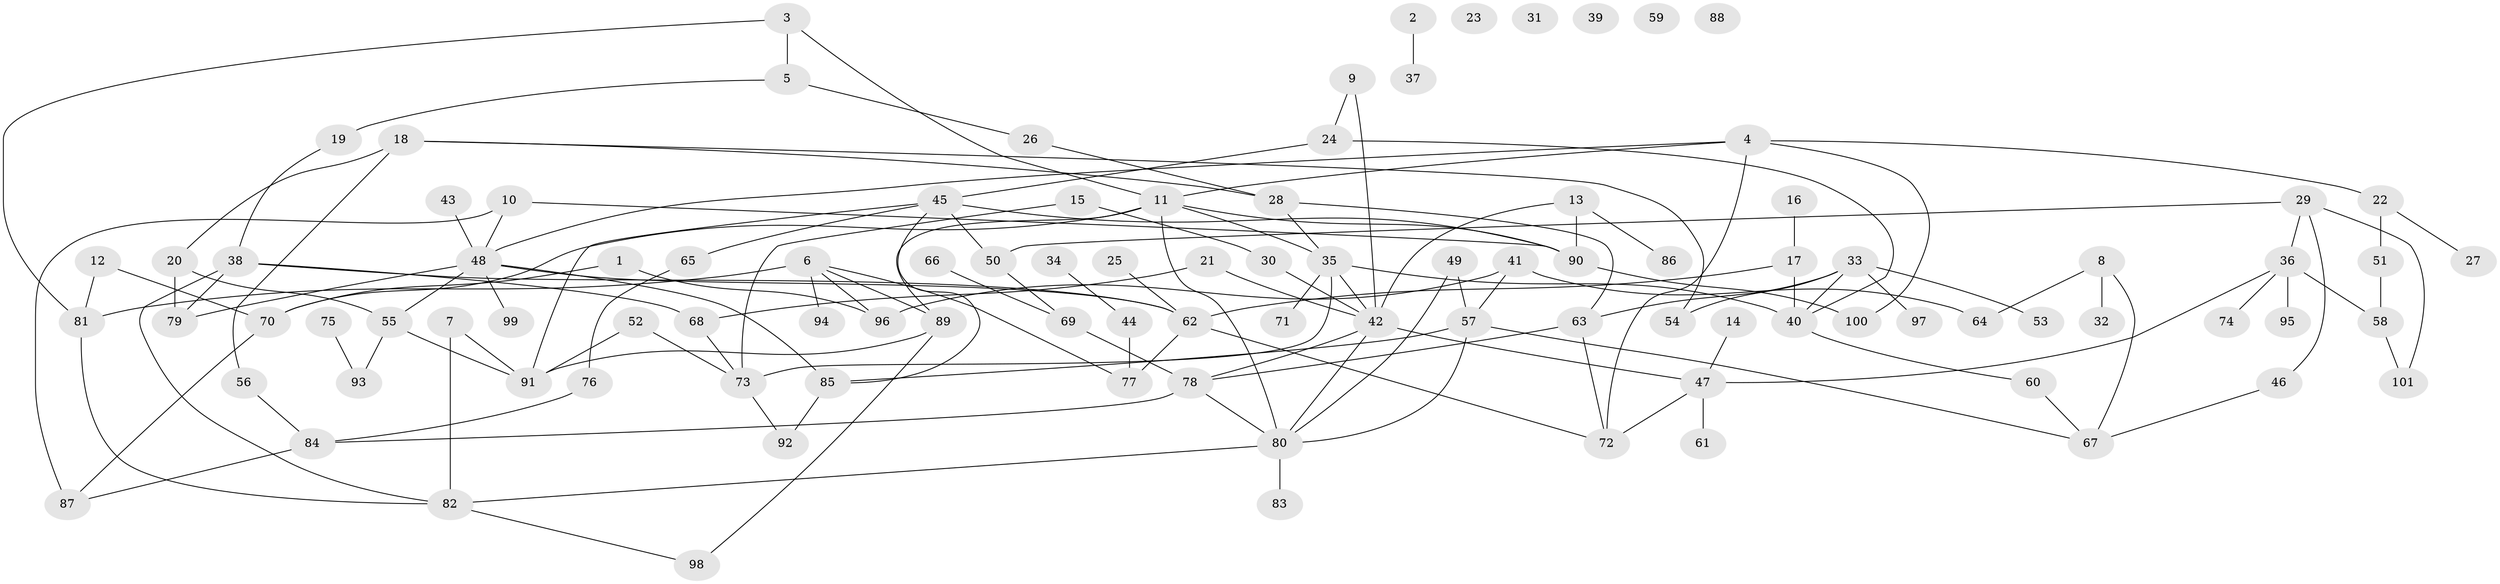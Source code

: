 // Generated by graph-tools (version 1.1) at 2025/12/03/09/25 04:12:57]
// undirected, 101 vertices, 143 edges
graph export_dot {
graph [start="1"]
  node [color=gray90,style=filled];
  1;
  2;
  3;
  4;
  5;
  6;
  7;
  8;
  9;
  10;
  11;
  12;
  13;
  14;
  15;
  16;
  17;
  18;
  19;
  20;
  21;
  22;
  23;
  24;
  25;
  26;
  27;
  28;
  29;
  30;
  31;
  32;
  33;
  34;
  35;
  36;
  37;
  38;
  39;
  40;
  41;
  42;
  43;
  44;
  45;
  46;
  47;
  48;
  49;
  50;
  51;
  52;
  53;
  54;
  55;
  56;
  57;
  58;
  59;
  60;
  61;
  62;
  63;
  64;
  65;
  66;
  67;
  68;
  69;
  70;
  71;
  72;
  73;
  74;
  75;
  76;
  77;
  78;
  79;
  80;
  81;
  82;
  83;
  84;
  85;
  86;
  87;
  88;
  89;
  90;
  91;
  92;
  93;
  94;
  95;
  96;
  97;
  98;
  99;
  100;
  101;
  1 -- 70;
  1 -- 96;
  2 -- 37;
  3 -- 5;
  3 -- 11;
  3 -- 81;
  4 -- 11;
  4 -- 22;
  4 -- 48;
  4 -- 72;
  4 -- 100;
  5 -- 19;
  5 -- 26;
  6 -- 77;
  6 -- 81;
  6 -- 89;
  6 -- 94;
  6 -- 96;
  7 -- 82;
  7 -- 91;
  8 -- 32;
  8 -- 64;
  8 -- 67;
  9 -- 24;
  9 -- 42;
  10 -- 48;
  10 -- 87;
  10 -- 90;
  11 -- 35;
  11 -- 70;
  11 -- 80;
  11 -- 89;
  11 -- 90;
  12 -- 70;
  12 -- 81;
  13 -- 42;
  13 -- 86;
  13 -- 90;
  14 -- 47;
  15 -- 30;
  15 -- 73;
  16 -- 17;
  17 -- 40;
  17 -- 62;
  18 -- 20;
  18 -- 28;
  18 -- 54;
  18 -- 56;
  19 -- 38;
  20 -- 55;
  20 -- 79;
  21 -- 42;
  21 -- 68;
  22 -- 27;
  22 -- 51;
  24 -- 40;
  24 -- 45;
  25 -- 62;
  26 -- 28;
  28 -- 35;
  28 -- 63;
  29 -- 36;
  29 -- 46;
  29 -- 50;
  29 -- 101;
  30 -- 42;
  33 -- 40;
  33 -- 53;
  33 -- 54;
  33 -- 63;
  33 -- 97;
  34 -- 44;
  35 -- 40;
  35 -- 42;
  35 -- 71;
  35 -- 73;
  36 -- 47;
  36 -- 58;
  36 -- 74;
  36 -- 95;
  38 -- 62;
  38 -- 68;
  38 -- 79;
  38 -- 82;
  40 -- 60;
  41 -- 57;
  41 -- 64;
  41 -- 96;
  42 -- 47;
  42 -- 78;
  42 -- 80;
  43 -- 48;
  44 -- 77;
  45 -- 50;
  45 -- 65;
  45 -- 85;
  45 -- 90;
  45 -- 91;
  46 -- 67;
  47 -- 61;
  47 -- 72;
  48 -- 55;
  48 -- 62;
  48 -- 79;
  48 -- 85;
  48 -- 99;
  49 -- 57;
  49 -- 80;
  50 -- 69;
  51 -- 58;
  52 -- 73;
  52 -- 91;
  55 -- 91;
  55 -- 93;
  56 -- 84;
  57 -- 67;
  57 -- 80;
  57 -- 85;
  58 -- 101;
  60 -- 67;
  62 -- 72;
  62 -- 77;
  63 -- 72;
  63 -- 78;
  65 -- 76;
  66 -- 69;
  68 -- 73;
  69 -- 78;
  70 -- 87;
  73 -- 92;
  75 -- 93;
  76 -- 84;
  78 -- 80;
  78 -- 84;
  80 -- 82;
  80 -- 83;
  81 -- 82;
  82 -- 98;
  84 -- 87;
  85 -- 92;
  89 -- 91;
  89 -- 98;
  90 -- 100;
}

